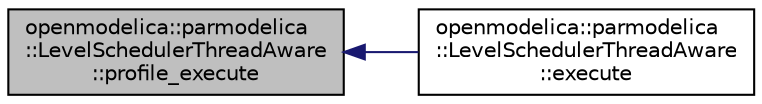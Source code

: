 digraph "openmodelica::parmodelica::LevelSchedulerThreadAware::profile_execute"
{
  edge [fontname="Helvetica",fontsize="10",labelfontname="Helvetica",labelfontsize="10"];
  node [fontname="Helvetica",fontsize="10",shape=record];
  rankdir="LR";
  Node57 [label="openmodelica::parmodelica\l::LevelSchedulerThreadAware\l::profile_execute",height=0.2,width=0.4,color="black", fillcolor="grey75", style="filled", fontcolor="black"];
  Node57 -> Node58 [dir="back",color="midnightblue",fontsize="10",style="solid",fontname="Helvetica"];
  Node58 [label="openmodelica::parmodelica\l::LevelSchedulerThreadAware\l::execute",height=0.2,width=0.4,color="black", fillcolor="white", style="filled",URL="$d0/da7/classopenmodelica_1_1parmodelica_1_1_level_scheduler_thread_aware.html#a538ad47bec80c3a79ebd2c9ef71cc8b5"];
}
